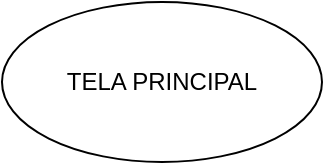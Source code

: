<mxfile version="24.6.3" type="github">
  <diagram name="Página-1" id="UobBjaJwMlICEHa-Haaa">
    <mxGraphModel dx="880" dy="460" grid="1" gridSize="10" guides="1" tooltips="1" connect="1" arrows="1" fold="1" page="1" pageScale="1" pageWidth="1169" pageHeight="1654" math="0" shadow="0">
      <root>
        <mxCell id="0" />
        <mxCell id="1" parent="0" />
        <mxCell id="vT9PVhpSTflnILdodTu9-1" value="TELA PRINCIPAL" style="ellipse;whiteSpace=wrap;html=1;" vertex="1" parent="1">
          <mxGeometry x="390" y="200" width="160" height="80" as="geometry" />
        </mxCell>
      </root>
    </mxGraphModel>
  </diagram>
</mxfile>
